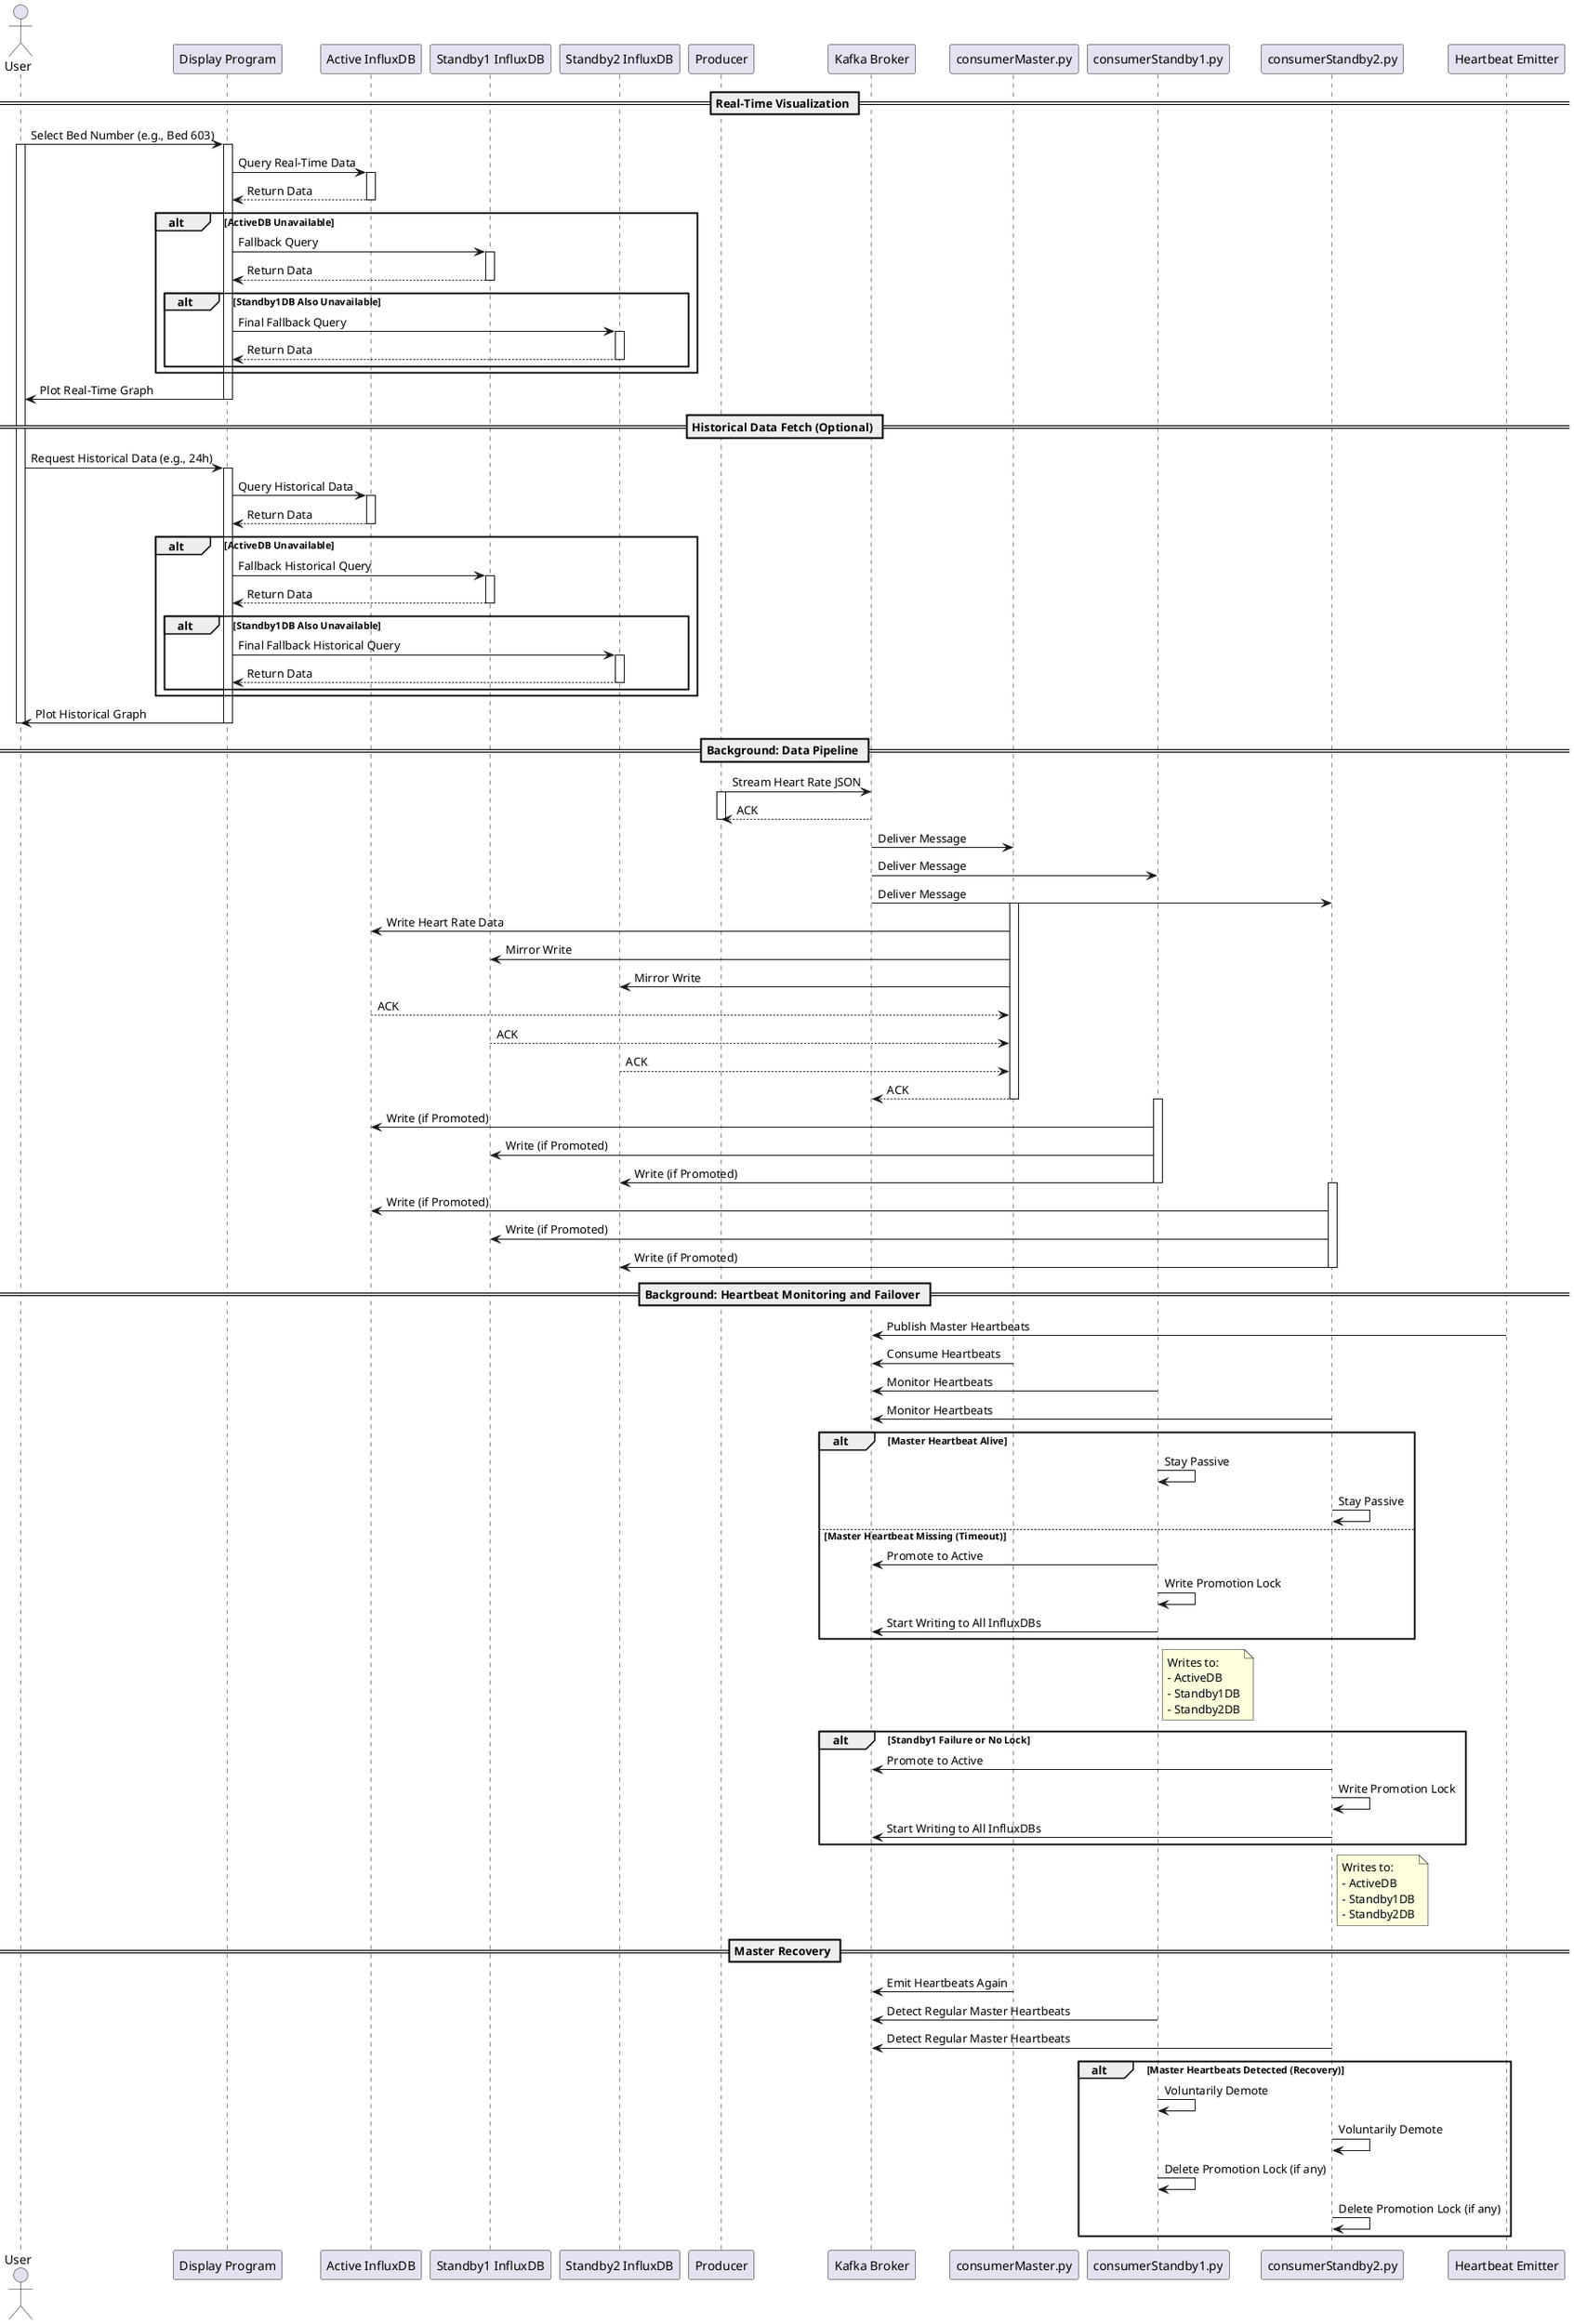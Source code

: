 @startuml RealTimeHeartRateSystem_Final

actor User

participant "Display Program" as DP
participant "Active InfluxDB" as ActiveDB
participant "Standby1 InfluxDB" as Standby1DB
participant "Standby2 InfluxDB" as Standby2DB
participant "Producer" as Producer
participant "Kafka Broker" as Kafka
participant "consumerMaster.py" as MasterConsumer
participant "consumerStandby1.py" as Standby1Consumer
participant "consumerStandby2.py" as Standby2Consumer
participant "Heartbeat Emitter" as HeartbeatEmitter

== Real-Time Visualization ==

User -> DP : Select Bed Number (e.g., Bed 603)
activate User
activate DP
DP -> ActiveDB : Query Real-Time Data
activate ActiveDB
ActiveDB --> DP : Return Data
deactivate ActiveDB

alt ActiveDB Unavailable
    DP -> Standby1DB : Fallback Query
    activate Standby1DB
    Standby1DB --> DP : Return Data
    deactivate Standby1DB

    alt Standby1DB Also Unavailable
        DP -> Standby2DB : Final Fallback Query
        activate Standby2DB
        Standby2DB --> DP : Return Data
        deactivate Standby2DB
    end
end

DP -> User : Plot Real-Time Graph
deactivate DP

== Historical Data Fetch (Optional) ==

User -> DP : Request Historical Data (e.g., 24h)
activate DP
DP -> ActiveDB : Query Historical Data
activate ActiveDB
ActiveDB --> DP : Return Data
deactivate ActiveDB

alt ActiveDB Unavailable
    DP -> Standby1DB : Fallback Historical Query
    activate Standby1DB
    Standby1DB --> DP : Return Data
    deactivate Standby1DB

    alt Standby1DB Also Unavailable
        DP -> Standby2DB : Final Fallback Historical Query
        activate Standby2DB
        Standby2DB --> DP : Return Data
        deactivate Standby2DB
    end
end

DP -> User : Plot Historical Graph
deactivate DP
deactivate User

== Background: Data Pipeline ==

Producer -> Kafka : Stream Heart Rate JSON
activate Producer
Kafka --> Producer : ACK
deactivate Producer

Kafka -> MasterConsumer : Deliver Message
Kafka -> Standby1Consumer : Deliver Message
Kafka -> Standby2Consumer : Deliver Message

activate MasterConsumer
MasterConsumer -> ActiveDB : Write Heart Rate Data
MasterConsumer -> Standby1DB : Mirror Write
MasterConsumer -> Standby2DB : Mirror Write
ActiveDB --> MasterConsumer : ACK
Standby1DB --> MasterConsumer : ACK
Standby2DB --> MasterConsumer : ACK
MasterConsumer --> Kafka : ACK
deactivate MasterConsumer

activate Standby1Consumer
Standby1Consumer -> ActiveDB : Write (if Promoted)
Standby1Consumer -> Standby1DB : Write (if Promoted)
Standby1Consumer -> Standby2DB : Write (if Promoted)
deactivate Standby1Consumer

activate Standby2Consumer
Standby2Consumer -> ActiveDB : Write (if Promoted)
Standby2Consumer -> Standby1DB : Write (if Promoted)
Standby2Consumer -> Standby2DB : Write (if Promoted)
deactivate Standby2Consumer

== Background: Heartbeat Monitoring and Failover ==

HeartbeatEmitter -> Kafka : Publish Master Heartbeats
MasterConsumer -> Kafka : Consume Heartbeats
Standby1Consumer -> Kafka : Monitor Heartbeats
Standby2Consumer -> Kafka : Monitor Heartbeats

alt Master Heartbeat Alive
    Standby1Consumer -> Standby1Consumer : Stay Passive
    Standby2Consumer -> Standby2Consumer : Stay Passive
else Master Heartbeat Missing (Timeout)
    Standby1Consumer -> Kafka : Promote to Active
    Standby1Consumer -> Standby1Consumer : Write Promotion Lock
    Standby1Consumer -> Kafka : Start Writing to All InfluxDBs
end

note right of Standby1Consumer
Writes to:
- ActiveDB
- Standby1DB
- Standby2DB
end note

alt Standby1 Failure or No Lock
    Standby2Consumer -> Kafka : Promote to Active
    Standby2Consumer -> Standby2Consumer : Write Promotion Lock
    Standby2Consumer -> Kafka : Start Writing to All InfluxDBs
end

note right of Standby2Consumer
Writes to:
- ActiveDB
- Standby1DB
- Standby2DB
end note

== Master Recovery ==

MasterConsumer -> Kafka : Emit Heartbeats Again
Standby1Consumer -> Kafka : Detect Regular Master Heartbeats
Standby2Consumer -> Kafka : Detect Regular Master Heartbeats

alt Master Heartbeats Detected (Recovery)
    Standby1Consumer -> Standby1Consumer : Voluntarily Demote
    Standby2Consumer -> Standby2Consumer : Voluntarily Demote
    Standby1Consumer -> Standby1Consumer : Delete Promotion Lock (if any)
    Standby2Consumer -> Standby2Consumer : Delete Promotion Lock (if any)
end

@enduml
